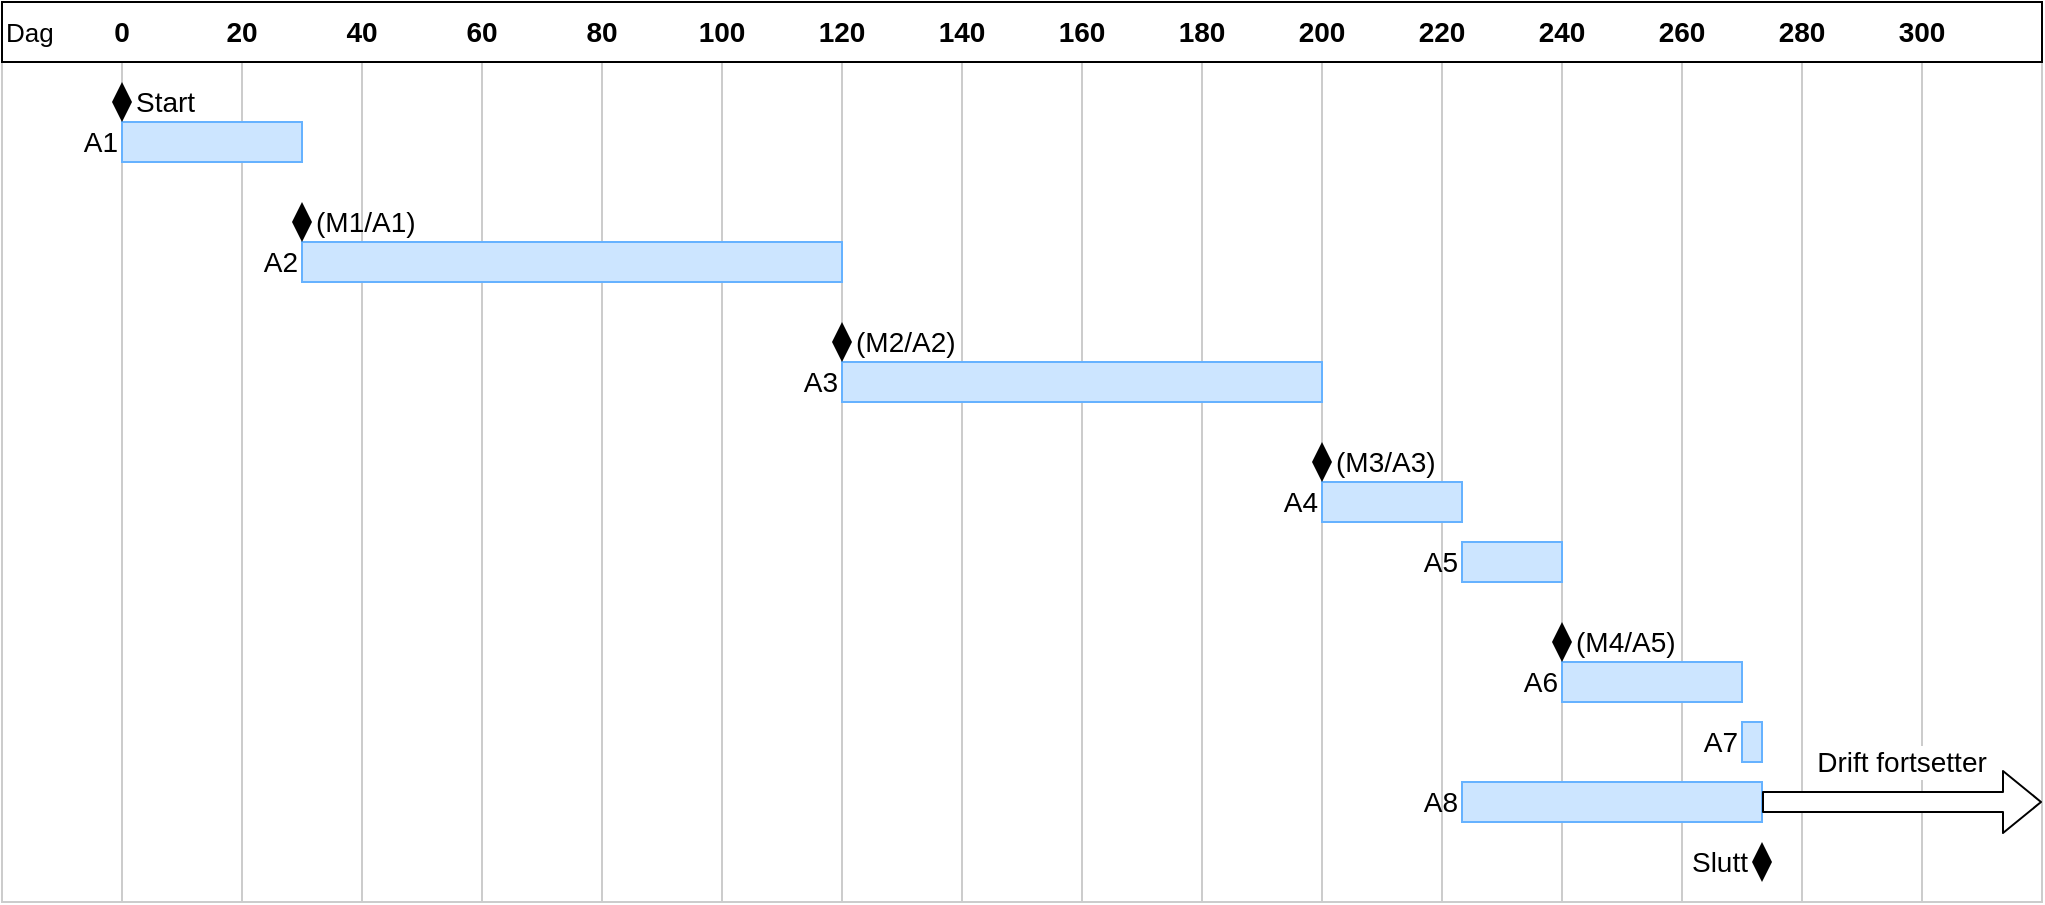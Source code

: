 <mxfile version="13.8.0" type="github">
  <diagram name="Page-1" id="2c4490ee-f0b8-94ab-5012-d5dc3445f7a3">
    <mxGraphModel dx="998" dy="548" grid="1" gridSize="10" guides="1" tooltips="1" connect="0" arrows="1" fold="1" page="1" pageScale="1.5" pageWidth="1169" pageHeight="826" background="#ffffff" math="0" shadow="0">
      <root>
        <mxCell id="0" style=";html=1;" />
        <mxCell id="1" style=";html=1;" parent="0" />
        <mxCell id="wme-i7As3sNCEtLZGVM8-119" value="" style="align=left;strokeColor=#CCCCCC;html=1;" vertex="1" parent="1">
          <mxGeometry x="1040" y="80" width="60" height="450" as="geometry" />
        </mxCell>
        <mxCell id="wme-i7As3sNCEtLZGVM8-2" value="" style="align=left;strokeColor=#CCCCCC;html=1;" vertex="1" parent="1">
          <mxGeometry x="80" y="80" width="60" height="450" as="geometry" />
        </mxCell>
        <mxCell id="wme-i7As3sNCEtLZGVM8-4" value="" style="align=left;strokeColor=#CCCCCC;html=1;" vertex="1" parent="1">
          <mxGeometry x="140" y="80" width="60" height="450" as="geometry" />
        </mxCell>
        <mxCell id="wme-i7As3sNCEtLZGVM8-5" value="" style="align=left;strokeColor=#CCCCCC;html=1;" vertex="1" parent="1">
          <mxGeometry x="200" y="80" width="60" height="450" as="geometry" />
        </mxCell>
        <mxCell id="wme-i7As3sNCEtLZGVM8-6" value="" style="align=left;strokeColor=#CCCCCC;html=1;" vertex="1" parent="1">
          <mxGeometry x="260" y="80" width="60" height="450" as="geometry" />
        </mxCell>
        <mxCell id="wme-i7As3sNCEtLZGVM8-7" value="" style="align=left;strokeColor=#CCCCCC;html=1;" vertex="1" parent="1">
          <mxGeometry x="320" y="80" width="60" height="450" as="geometry" />
        </mxCell>
        <mxCell id="wme-i7As3sNCEtLZGVM8-8" value="" style="align=left;strokeColor=#CCCCCC;html=1;" vertex="1" parent="1">
          <mxGeometry x="380" y="80" width="60" height="450" as="geometry" />
        </mxCell>
        <mxCell id="wme-i7As3sNCEtLZGVM8-9" value="" style="align=left;strokeColor=#CCCCCC;html=1;" vertex="1" parent="1">
          <mxGeometry x="440" y="80" width="60" height="450" as="geometry" />
        </mxCell>
        <mxCell id="wme-i7As3sNCEtLZGVM8-10" value="" style="align=left;strokeColor=#CCCCCC;html=1;" vertex="1" parent="1">
          <mxGeometry x="500" y="80" width="60" height="450" as="geometry" />
        </mxCell>
        <mxCell id="wme-i7As3sNCEtLZGVM8-11" value="" style="align=left;strokeColor=#CCCCCC;html=1;" vertex="1" parent="1">
          <mxGeometry x="560" y="80" width="60" height="450" as="geometry" />
        </mxCell>
        <mxCell id="wme-i7As3sNCEtLZGVM8-12" value="" style="align=left;strokeColor=#CCCCCC;html=1;" vertex="1" parent="1">
          <mxGeometry x="620" y="80" width="60" height="450" as="geometry" />
        </mxCell>
        <mxCell id="wme-i7As3sNCEtLZGVM8-13" value="" style="align=left;strokeColor=#CCCCCC;html=1;" vertex="1" parent="1">
          <mxGeometry x="680" y="80" width="60" height="450" as="geometry" />
        </mxCell>
        <mxCell id="wme-i7As3sNCEtLZGVM8-14" value="" style="align=left;strokeColor=#CCCCCC;html=1;" vertex="1" parent="1">
          <mxGeometry x="740" y="80" width="60" height="450" as="geometry" />
        </mxCell>
        <mxCell id="wme-i7As3sNCEtLZGVM8-27" value="" style="rounded=0;whiteSpace=wrap;html=1;fontSize=14;strokeColor=#66B2FF;fillColor=#CCE5FF;" vertex="1" parent="1">
          <mxGeometry x="140" y="140" width="90" height="20" as="geometry" />
        </mxCell>
        <mxCell id="wme-i7As3sNCEtLZGVM8-28" value="Start" style="text;html=1;strokeColor=none;fillColor=none;align=left;verticalAlign=middle;whiteSpace=wrap;rounded=0;fontSize=14;" vertex="1" parent="1">
          <mxGeometry x="145" y="120" width="40" height="20" as="geometry" />
        </mxCell>
        <mxCell id="wme-i7As3sNCEtLZGVM8-30" value="" style="rhombus;whiteSpace=wrap;html=1;fontSize=14;fillColor=#000000;strokeColor=none;" vertex="1" parent="1">
          <mxGeometry x="135" y="120" width="10" height="20" as="geometry" />
        </mxCell>
        <mxCell id="wme-i7As3sNCEtLZGVM8-31" value="A1" style="text;html=1;strokeColor=none;fillColor=none;align=right;verticalAlign=middle;whiteSpace=wrap;rounded=0;fontSize=14;" vertex="1" parent="1">
          <mxGeometry x="100" y="140" width="40" height="20" as="geometry" />
        </mxCell>
        <mxCell id="wme-i7As3sNCEtLZGVM8-32" value="" style="rounded=0;whiteSpace=wrap;html=1;fontSize=14;strokeColor=#66B2FF;fillColor=#CCE5FF;" vertex="1" parent="1">
          <mxGeometry x="230" y="200" width="270" height="20" as="geometry" />
        </mxCell>
        <mxCell id="wme-i7As3sNCEtLZGVM8-35" value="(M1/A1)" style="text;html=1;strokeColor=none;fillColor=none;align=left;verticalAlign=middle;whiteSpace=wrap;rounded=0;fontSize=14;" vertex="1" parent="1">
          <mxGeometry x="235" y="180" width="40" height="20" as="geometry" />
        </mxCell>
        <mxCell id="wme-i7As3sNCEtLZGVM8-36" value="" style="rhombus;whiteSpace=wrap;html=1;fontSize=14;fillColor=#000000;strokeColor=none;" vertex="1" parent="1">
          <mxGeometry x="225" y="180" width="10" height="20" as="geometry" />
        </mxCell>
        <mxCell id="wme-i7As3sNCEtLZGVM8-39" value="A2" style="text;html=1;strokeColor=none;fillColor=none;align=right;verticalAlign=middle;whiteSpace=wrap;rounded=0;fontSize=14;" vertex="1" parent="1">
          <mxGeometry x="190" y="200" width="40" height="20" as="geometry" />
        </mxCell>
        <mxCell id="wme-i7As3sNCEtLZGVM8-41" value="" style="align=left;strokeColor=#CCCCCC;html=1;" vertex="1" parent="1">
          <mxGeometry x="800" y="80" width="60" height="450" as="geometry" />
        </mxCell>
        <mxCell id="wme-i7As3sNCEtLZGVM8-42" value="" style="align=left;strokeColor=#CCCCCC;html=1;" vertex="1" parent="1">
          <mxGeometry x="860" y="80" width="60" height="450" as="geometry" />
        </mxCell>
        <mxCell id="wme-i7As3sNCEtLZGVM8-43" value="" style="align=left;strokeColor=#CCCCCC;html=1;" vertex="1" parent="1">
          <mxGeometry x="920" y="80" width="60" height="450" as="geometry" />
        </mxCell>
        <mxCell id="wme-i7As3sNCEtLZGVM8-44" value="" style="align=left;strokeColor=#CCCCCC;html=1;" vertex="1" parent="1">
          <mxGeometry x="980" y="80" width="60" height="450" as="geometry" />
        </mxCell>
        <mxCell id="wme-i7As3sNCEtLZGVM8-56" value="&lt;font style=&quot;font-size: 13px&quot;&gt;Dag&lt;/font&gt;" style="strokeWidth=1;fontStyle=0;html=1;align=left;" vertex="1" parent="1">
          <mxGeometry x="80" y="80" width="1020" height="30" as="geometry" />
        </mxCell>
        <mxCell id="wme-i7As3sNCEtLZGVM8-57" value="0" style="text;html=1;strokeColor=none;fillColor=none;align=center;verticalAlign=middle;whiteSpace=wrap;rounded=0;fontStyle=1;fontSize=14;" vertex="1" parent="1">
          <mxGeometry x="120" y="85" width="40" height="20" as="geometry" />
        </mxCell>
        <mxCell id="wme-i7As3sNCEtLZGVM8-58" value="20" style="text;html=1;strokeColor=none;fillColor=none;align=center;verticalAlign=middle;whiteSpace=wrap;rounded=0;fontStyle=1;fontSize=14;" vertex="1" parent="1">
          <mxGeometry x="180" y="85" width="40" height="20" as="geometry" />
        </mxCell>
        <mxCell id="wme-i7As3sNCEtLZGVM8-59" value="40" style="text;html=1;strokeColor=none;fillColor=none;align=center;verticalAlign=middle;whiteSpace=wrap;rounded=0;fontStyle=1;fontSize=14;" vertex="1" parent="1">
          <mxGeometry x="240" y="85" width="40" height="20" as="geometry" />
        </mxCell>
        <mxCell id="wme-i7As3sNCEtLZGVM8-60" value="60" style="text;html=1;strokeColor=none;fillColor=none;align=center;verticalAlign=middle;whiteSpace=wrap;rounded=0;fontStyle=1;fontSize=14;" vertex="1" parent="1">
          <mxGeometry x="300" y="85" width="40" height="20" as="geometry" />
        </mxCell>
        <mxCell id="wme-i7As3sNCEtLZGVM8-61" value="80" style="text;html=1;strokeColor=none;fillColor=none;align=center;verticalAlign=middle;whiteSpace=wrap;rounded=0;fontStyle=1;fontSize=14;" vertex="1" parent="1">
          <mxGeometry x="360" y="85" width="40" height="20" as="geometry" />
        </mxCell>
        <mxCell id="wme-i7As3sNCEtLZGVM8-62" value="100" style="text;html=1;strokeColor=none;fillColor=none;align=center;verticalAlign=middle;whiteSpace=wrap;rounded=0;fontStyle=1;fontSize=14;" vertex="1" parent="1">
          <mxGeometry x="420" y="85" width="40" height="20" as="geometry" />
        </mxCell>
        <mxCell id="wme-i7As3sNCEtLZGVM8-63" value="120" style="text;html=1;strokeColor=none;fillColor=none;align=center;verticalAlign=middle;whiteSpace=wrap;rounded=0;fontStyle=1;fontSize=14;" vertex="1" parent="1">
          <mxGeometry x="480" y="85" width="40" height="20" as="geometry" />
        </mxCell>
        <mxCell id="wme-i7As3sNCEtLZGVM8-64" value="140" style="text;html=1;strokeColor=none;fillColor=none;align=center;verticalAlign=middle;whiteSpace=wrap;rounded=0;fontStyle=1;fontSize=14;" vertex="1" parent="1">
          <mxGeometry x="540" y="85" width="40" height="20" as="geometry" />
        </mxCell>
        <mxCell id="wme-i7As3sNCEtLZGVM8-65" value="160" style="text;html=1;strokeColor=none;fillColor=none;align=center;verticalAlign=middle;whiteSpace=wrap;rounded=0;fontStyle=1;fontSize=14;" vertex="1" parent="1">
          <mxGeometry x="600" y="85" width="40" height="20" as="geometry" />
        </mxCell>
        <mxCell id="wme-i7As3sNCEtLZGVM8-66" value="180" style="text;html=1;strokeColor=none;fillColor=none;align=center;verticalAlign=middle;whiteSpace=wrap;rounded=0;fontStyle=1;fontSize=14;" vertex="1" parent="1">
          <mxGeometry x="660" y="85" width="40" height="20" as="geometry" />
        </mxCell>
        <mxCell id="wme-i7As3sNCEtLZGVM8-67" value="200" style="text;html=1;strokeColor=none;fillColor=none;align=center;verticalAlign=middle;whiteSpace=wrap;rounded=0;fontStyle=1;fontSize=14;" vertex="1" parent="1">
          <mxGeometry x="720" y="85" width="40" height="20" as="geometry" />
        </mxCell>
        <mxCell id="wme-i7As3sNCEtLZGVM8-68" value="220" style="text;html=1;strokeColor=none;fillColor=none;align=center;verticalAlign=middle;whiteSpace=wrap;rounded=0;fontStyle=1;fontSize=14;" vertex="1" parent="1">
          <mxGeometry x="780" y="85" width="40" height="20" as="geometry" />
        </mxCell>
        <mxCell id="wme-i7As3sNCEtLZGVM8-69" value="240" style="text;html=1;strokeColor=none;fillColor=none;align=center;verticalAlign=middle;whiteSpace=wrap;rounded=0;fontStyle=1;fontSize=14;" vertex="1" parent="1">
          <mxGeometry x="840" y="85" width="40" height="20" as="geometry" />
        </mxCell>
        <mxCell id="wme-i7As3sNCEtLZGVM8-70" value="260" style="text;html=1;strokeColor=none;fillColor=none;align=center;verticalAlign=middle;whiteSpace=wrap;rounded=0;fontStyle=1;fontSize=14;" vertex="1" parent="1">
          <mxGeometry x="900" y="85" width="40" height="20" as="geometry" />
        </mxCell>
        <mxCell id="wme-i7As3sNCEtLZGVM8-71" value="280" style="text;html=1;strokeColor=none;fillColor=none;align=center;verticalAlign=middle;whiteSpace=wrap;rounded=0;fontStyle=1;fontSize=14;" vertex="1" parent="1">
          <mxGeometry x="960" y="85" width="40" height="20" as="geometry" />
        </mxCell>
        <mxCell id="wme-i7As3sNCEtLZGVM8-86" value="" style="rounded=0;whiteSpace=wrap;html=1;fontSize=14;strokeColor=#66B2FF;fillColor=#CCE5FF;" vertex="1" parent="1">
          <mxGeometry x="500" y="260" width="240" height="20" as="geometry" />
        </mxCell>
        <mxCell id="wme-i7As3sNCEtLZGVM8-87" value="(M2/A2)" style="text;html=1;strokeColor=none;fillColor=none;align=left;verticalAlign=middle;whiteSpace=wrap;rounded=0;fontSize=14;" vertex="1" parent="1">
          <mxGeometry x="505" y="240" width="40" height="20" as="geometry" />
        </mxCell>
        <mxCell id="wme-i7As3sNCEtLZGVM8-88" value="" style="rhombus;whiteSpace=wrap;html=1;fontSize=14;fillColor=#000000;strokeColor=none;" vertex="1" parent="1">
          <mxGeometry x="495" y="240" width="10" height="20" as="geometry" />
        </mxCell>
        <mxCell id="wme-i7As3sNCEtLZGVM8-89" value="A3" style="text;html=1;strokeColor=none;fillColor=none;align=right;verticalAlign=middle;whiteSpace=wrap;rounded=0;fontSize=14;" vertex="1" parent="1">
          <mxGeometry x="460" y="260" width="40" height="20" as="geometry" />
        </mxCell>
        <mxCell id="wme-i7As3sNCEtLZGVM8-90" value="" style="rounded=0;whiteSpace=wrap;html=1;fontSize=14;strokeColor=#66B2FF;fillColor=#CCE5FF;" vertex="1" parent="1">
          <mxGeometry x="740" y="320" width="70" height="20" as="geometry" />
        </mxCell>
        <mxCell id="wme-i7As3sNCEtLZGVM8-91" value="(M3/A3)" style="text;html=1;strokeColor=none;fillColor=none;align=left;verticalAlign=middle;whiteSpace=wrap;rounded=0;fontSize=14;" vertex="1" parent="1">
          <mxGeometry x="745" y="300" width="40" height="20" as="geometry" />
        </mxCell>
        <mxCell id="wme-i7As3sNCEtLZGVM8-92" value="" style="rhombus;whiteSpace=wrap;html=1;fontSize=14;fillColor=#000000;strokeColor=none;" vertex="1" parent="1">
          <mxGeometry x="735" y="300" width="10" height="20" as="geometry" />
        </mxCell>
        <mxCell id="wme-i7As3sNCEtLZGVM8-93" value="A4" style="text;html=1;strokeColor=none;fillColor=none;align=right;verticalAlign=middle;whiteSpace=wrap;rounded=0;fontSize=14;" vertex="1" parent="1">
          <mxGeometry x="700" y="320" width="40" height="20" as="geometry" />
        </mxCell>
        <mxCell id="wme-i7As3sNCEtLZGVM8-95" value="" style="rounded=0;whiteSpace=wrap;html=1;fontSize=14;strokeColor=#66B2FF;fillColor=#CCE5FF;" vertex="1" parent="1">
          <mxGeometry x="810" y="350" width="50" height="20" as="geometry" />
        </mxCell>
        <mxCell id="wme-i7As3sNCEtLZGVM8-98" value="A5" style="text;html=1;strokeColor=none;fillColor=none;align=right;verticalAlign=middle;whiteSpace=wrap;rounded=0;fontSize=14;" vertex="1" parent="1">
          <mxGeometry x="770" y="350" width="40" height="20" as="geometry" />
        </mxCell>
        <mxCell id="wme-i7As3sNCEtLZGVM8-99" value="" style="rounded=0;whiteSpace=wrap;html=1;fontSize=14;strokeColor=#66B2FF;fillColor=#CCE5FF;" vertex="1" parent="1">
          <mxGeometry x="860" y="410" width="90" height="20" as="geometry" />
        </mxCell>
        <mxCell id="wme-i7As3sNCEtLZGVM8-100" value="(M4/A5)" style="text;html=1;strokeColor=none;fillColor=none;align=left;verticalAlign=middle;whiteSpace=wrap;rounded=0;fontSize=14;" vertex="1" parent="1">
          <mxGeometry x="865" y="390" width="40" height="20" as="geometry" />
        </mxCell>
        <mxCell id="wme-i7As3sNCEtLZGVM8-101" value="" style="rhombus;whiteSpace=wrap;html=1;fontSize=14;fillColor=#000000;strokeColor=none;" vertex="1" parent="1">
          <mxGeometry x="855" y="390" width="10" height="20" as="geometry" />
        </mxCell>
        <mxCell id="wme-i7As3sNCEtLZGVM8-102" value="A6" style="text;html=1;strokeColor=none;fillColor=none;align=right;verticalAlign=middle;whiteSpace=wrap;rounded=0;fontSize=14;" vertex="1" parent="1">
          <mxGeometry x="820" y="410" width="40" height="20" as="geometry" />
        </mxCell>
        <mxCell id="wme-i7As3sNCEtLZGVM8-103" value="" style="rounded=0;whiteSpace=wrap;html=1;fontSize=14;strokeColor=#66B2FF;fillColor=#CCE5FF;" vertex="1" parent="1">
          <mxGeometry x="950" y="440" width="10" height="20" as="geometry" />
        </mxCell>
        <mxCell id="wme-i7As3sNCEtLZGVM8-106" value="A7" style="text;html=1;strokeColor=none;fillColor=none;align=right;verticalAlign=middle;whiteSpace=wrap;rounded=0;fontSize=14;" vertex="1" parent="1">
          <mxGeometry x="910" y="440" width="40" height="20" as="geometry" />
        </mxCell>
        <mxCell id="wme-i7As3sNCEtLZGVM8-107" value="" style="rounded=0;whiteSpace=wrap;html=1;fontSize=14;strokeColor=#66B2FF;fillColor=#CCE5FF;" vertex="1" parent="1">
          <mxGeometry x="810" y="470" width="150" height="20" as="geometry" />
        </mxCell>
        <mxCell id="wme-i7As3sNCEtLZGVM8-108" value="A8" style="text;html=1;strokeColor=none;fillColor=none;align=right;verticalAlign=middle;whiteSpace=wrap;rounded=0;fontSize=14;" vertex="1" parent="1">
          <mxGeometry x="770" y="470" width="40" height="20" as="geometry" />
        </mxCell>
        <mxCell id="wme-i7As3sNCEtLZGVM8-109" value="Slutt" style="text;html=1;strokeColor=none;fillColor=none;align=right;verticalAlign=middle;whiteSpace=wrap;rounded=0;fontSize=14;" vertex="1" parent="1">
          <mxGeometry x="915" y="500" width="40" height="20" as="geometry" />
        </mxCell>
        <mxCell id="wme-i7As3sNCEtLZGVM8-110" value="" style="rhombus;whiteSpace=wrap;html=1;fontSize=14;fillColor=#000000;strokeColor=none;" vertex="1" parent="1">
          <mxGeometry x="955" y="500" width="10" height="20" as="geometry" />
        </mxCell>
        <mxCell id="wme-i7As3sNCEtLZGVM8-117" value="" style="shape=flexArrow;endArrow=classic;html=1;fontSize=14;labelBackgroundColor=#ffffff;fillColor=#ffffff;" edge="1" parent="1" source="wme-i7As3sNCEtLZGVM8-107">
          <mxGeometry width="50" height="50" relative="1" as="geometry">
            <mxPoint x="930" y="550" as="sourcePoint" />
            <mxPoint x="1100" y="480" as="targetPoint" />
          </mxGeometry>
        </mxCell>
        <mxCell id="wme-i7As3sNCEtLZGVM8-118" value="Drift fortsetter" style="text;html=1;strokeColor=none;fillColor=none;align=center;verticalAlign=middle;whiteSpace=wrap;rounded=0;fontSize=14;labelBackgroundColor=#ffffff;" vertex="1" parent="1">
          <mxGeometry x="980" y="450" width="100" height="20" as="geometry" />
        </mxCell>
        <mxCell id="wme-i7As3sNCEtLZGVM8-120" value="300" style="text;html=1;strokeColor=none;fillColor=none;align=center;verticalAlign=middle;whiteSpace=wrap;rounded=0;fontStyle=1;fontSize=14;" vertex="1" parent="1">
          <mxGeometry x="1020" y="85" width="40" height="20" as="geometry" />
        </mxCell>
      </root>
    </mxGraphModel>
  </diagram>
</mxfile>
